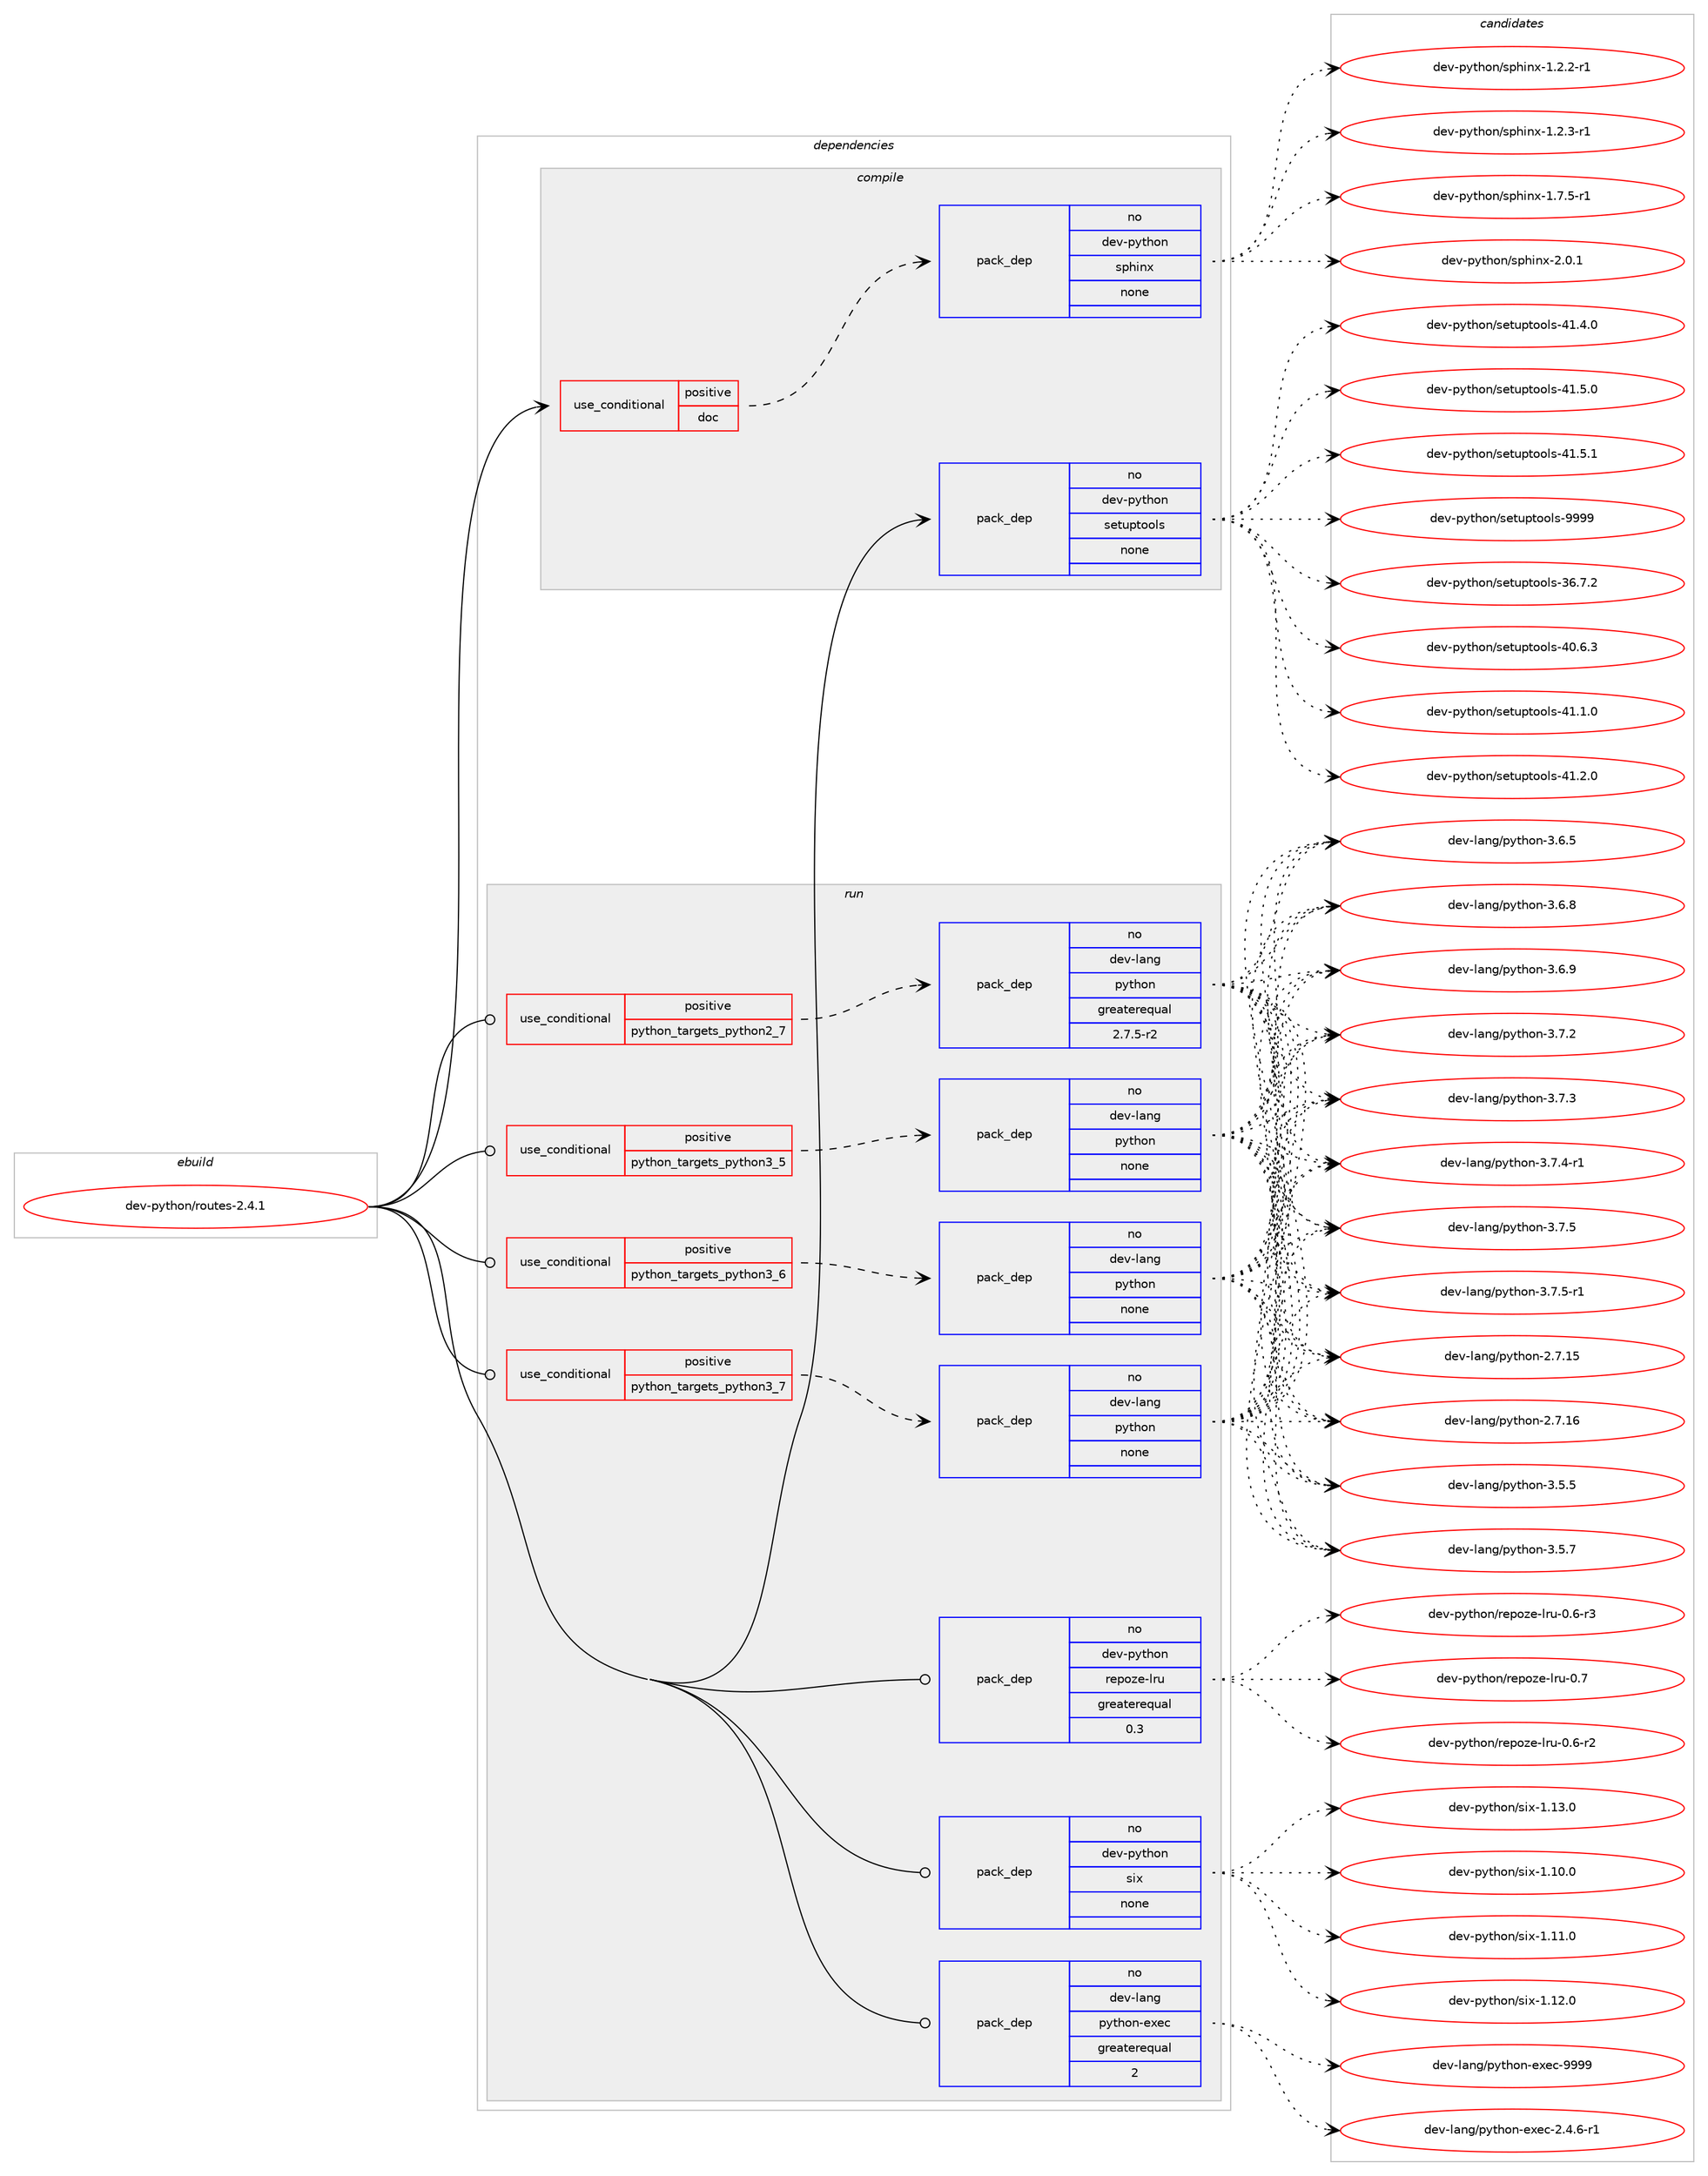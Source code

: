 digraph prolog {

# *************
# Graph options
# *************

newrank=true;
concentrate=true;
compound=true;
graph [rankdir=LR,fontname=Helvetica,fontsize=10,ranksep=1.5];#, ranksep=2.5, nodesep=0.2];
edge  [arrowhead=vee];
node  [fontname=Helvetica,fontsize=10];

# **********
# The ebuild
# **********

subgraph cluster_leftcol {
color=gray;
rank=same;
label=<<i>ebuild</i>>;
id [label="dev-python/routes-2.4.1", color=red, width=4, href="../dev-python/routes-2.4.1.svg"];
}

# ****************
# The dependencies
# ****************

subgraph cluster_midcol {
color=gray;
label=<<i>dependencies</i>>;
subgraph cluster_compile {
fillcolor="#eeeeee";
style=filled;
label=<<i>compile</i>>;
subgraph cond148850 {
dependency635798 [label=<<TABLE BORDER="0" CELLBORDER="1" CELLSPACING="0" CELLPADDING="4"><TR><TD ROWSPAN="3" CELLPADDING="10">use_conditional</TD></TR><TR><TD>positive</TD></TR><TR><TD>doc</TD></TR></TABLE>>, shape=none, color=red];
subgraph pack475067 {
dependency635799 [label=<<TABLE BORDER="0" CELLBORDER="1" CELLSPACING="0" CELLPADDING="4" WIDTH="220"><TR><TD ROWSPAN="6" CELLPADDING="30">pack_dep</TD></TR><TR><TD WIDTH="110">no</TD></TR><TR><TD>dev-python</TD></TR><TR><TD>sphinx</TD></TR><TR><TD>none</TD></TR><TR><TD></TD></TR></TABLE>>, shape=none, color=blue];
}
dependency635798:e -> dependency635799:w [weight=20,style="dashed",arrowhead="vee"];
}
id:e -> dependency635798:w [weight=20,style="solid",arrowhead="vee"];
subgraph pack475068 {
dependency635800 [label=<<TABLE BORDER="0" CELLBORDER="1" CELLSPACING="0" CELLPADDING="4" WIDTH="220"><TR><TD ROWSPAN="6" CELLPADDING="30">pack_dep</TD></TR><TR><TD WIDTH="110">no</TD></TR><TR><TD>dev-python</TD></TR><TR><TD>setuptools</TD></TR><TR><TD>none</TD></TR><TR><TD></TD></TR></TABLE>>, shape=none, color=blue];
}
id:e -> dependency635800:w [weight=20,style="solid",arrowhead="vee"];
}
subgraph cluster_compileandrun {
fillcolor="#eeeeee";
style=filled;
label=<<i>compile and run</i>>;
}
subgraph cluster_run {
fillcolor="#eeeeee";
style=filled;
label=<<i>run</i>>;
subgraph cond148851 {
dependency635801 [label=<<TABLE BORDER="0" CELLBORDER="1" CELLSPACING="0" CELLPADDING="4"><TR><TD ROWSPAN="3" CELLPADDING="10">use_conditional</TD></TR><TR><TD>positive</TD></TR><TR><TD>python_targets_python2_7</TD></TR></TABLE>>, shape=none, color=red];
subgraph pack475069 {
dependency635802 [label=<<TABLE BORDER="0" CELLBORDER="1" CELLSPACING="0" CELLPADDING="4" WIDTH="220"><TR><TD ROWSPAN="6" CELLPADDING="30">pack_dep</TD></TR><TR><TD WIDTH="110">no</TD></TR><TR><TD>dev-lang</TD></TR><TR><TD>python</TD></TR><TR><TD>greaterequal</TD></TR><TR><TD>2.7.5-r2</TD></TR></TABLE>>, shape=none, color=blue];
}
dependency635801:e -> dependency635802:w [weight=20,style="dashed",arrowhead="vee"];
}
id:e -> dependency635801:w [weight=20,style="solid",arrowhead="odot"];
subgraph cond148852 {
dependency635803 [label=<<TABLE BORDER="0" CELLBORDER="1" CELLSPACING="0" CELLPADDING="4"><TR><TD ROWSPAN="3" CELLPADDING="10">use_conditional</TD></TR><TR><TD>positive</TD></TR><TR><TD>python_targets_python3_5</TD></TR></TABLE>>, shape=none, color=red];
subgraph pack475070 {
dependency635804 [label=<<TABLE BORDER="0" CELLBORDER="1" CELLSPACING="0" CELLPADDING="4" WIDTH="220"><TR><TD ROWSPAN="6" CELLPADDING="30">pack_dep</TD></TR><TR><TD WIDTH="110">no</TD></TR><TR><TD>dev-lang</TD></TR><TR><TD>python</TD></TR><TR><TD>none</TD></TR><TR><TD></TD></TR></TABLE>>, shape=none, color=blue];
}
dependency635803:e -> dependency635804:w [weight=20,style="dashed",arrowhead="vee"];
}
id:e -> dependency635803:w [weight=20,style="solid",arrowhead="odot"];
subgraph cond148853 {
dependency635805 [label=<<TABLE BORDER="0" CELLBORDER="1" CELLSPACING="0" CELLPADDING="4"><TR><TD ROWSPAN="3" CELLPADDING="10">use_conditional</TD></TR><TR><TD>positive</TD></TR><TR><TD>python_targets_python3_6</TD></TR></TABLE>>, shape=none, color=red];
subgraph pack475071 {
dependency635806 [label=<<TABLE BORDER="0" CELLBORDER="1" CELLSPACING="0" CELLPADDING="4" WIDTH="220"><TR><TD ROWSPAN="6" CELLPADDING="30">pack_dep</TD></TR><TR><TD WIDTH="110">no</TD></TR><TR><TD>dev-lang</TD></TR><TR><TD>python</TD></TR><TR><TD>none</TD></TR><TR><TD></TD></TR></TABLE>>, shape=none, color=blue];
}
dependency635805:e -> dependency635806:w [weight=20,style="dashed",arrowhead="vee"];
}
id:e -> dependency635805:w [weight=20,style="solid",arrowhead="odot"];
subgraph cond148854 {
dependency635807 [label=<<TABLE BORDER="0" CELLBORDER="1" CELLSPACING="0" CELLPADDING="4"><TR><TD ROWSPAN="3" CELLPADDING="10">use_conditional</TD></TR><TR><TD>positive</TD></TR><TR><TD>python_targets_python3_7</TD></TR></TABLE>>, shape=none, color=red];
subgraph pack475072 {
dependency635808 [label=<<TABLE BORDER="0" CELLBORDER="1" CELLSPACING="0" CELLPADDING="4" WIDTH="220"><TR><TD ROWSPAN="6" CELLPADDING="30">pack_dep</TD></TR><TR><TD WIDTH="110">no</TD></TR><TR><TD>dev-lang</TD></TR><TR><TD>python</TD></TR><TR><TD>none</TD></TR><TR><TD></TD></TR></TABLE>>, shape=none, color=blue];
}
dependency635807:e -> dependency635808:w [weight=20,style="dashed",arrowhead="vee"];
}
id:e -> dependency635807:w [weight=20,style="solid",arrowhead="odot"];
subgraph pack475073 {
dependency635809 [label=<<TABLE BORDER="0" CELLBORDER="1" CELLSPACING="0" CELLPADDING="4" WIDTH="220"><TR><TD ROWSPAN="6" CELLPADDING="30">pack_dep</TD></TR><TR><TD WIDTH="110">no</TD></TR><TR><TD>dev-lang</TD></TR><TR><TD>python-exec</TD></TR><TR><TD>greaterequal</TD></TR><TR><TD>2</TD></TR></TABLE>>, shape=none, color=blue];
}
id:e -> dependency635809:w [weight=20,style="solid",arrowhead="odot"];
subgraph pack475074 {
dependency635810 [label=<<TABLE BORDER="0" CELLBORDER="1" CELLSPACING="0" CELLPADDING="4" WIDTH="220"><TR><TD ROWSPAN="6" CELLPADDING="30">pack_dep</TD></TR><TR><TD WIDTH="110">no</TD></TR><TR><TD>dev-python</TD></TR><TR><TD>repoze-lru</TD></TR><TR><TD>greaterequal</TD></TR><TR><TD>0.3</TD></TR></TABLE>>, shape=none, color=blue];
}
id:e -> dependency635810:w [weight=20,style="solid",arrowhead="odot"];
subgraph pack475075 {
dependency635811 [label=<<TABLE BORDER="0" CELLBORDER="1" CELLSPACING="0" CELLPADDING="4" WIDTH="220"><TR><TD ROWSPAN="6" CELLPADDING="30">pack_dep</TD></TR><TR><TD WIDTH="110">no</TD></TR><TR><TD>dev-python</TD></TR><TR><TD>six</TD></TR><TR><TD>none</TD></TR><TR><TD></TD></TR></TABLE>>, shape=none, color=blue];
}
id:e -> dependency635811:w [weight=20,style="solid",arrowhead="odot"];
}
}

# **************
# The candidates
# **************

subgraph cluster_choices {
rank=same;
color=gray;
label=<<i>candidates</i>>;

subgraph choice475067 {
color=black;
nodesep=1;
choice10010111845112121116104111110471151121041051101204549465046504511449 [label="dev-python/sphinx-1.2.2-r1", color=red, width=4,href="../dev-python/sphinx-1.2.2-r1.svg"];
choice10010111845112121116104111110471151121041051101204549465046514511449 [label="dev-python/sphinx-1.2.3-r1", color=red, width=4,href="../dev-python/sphinx-1.2.3-r1.svg"];
choice10010111845112121116104111110471151121041051101204549465546534511449 [label="dev-python/sphinx-1.7.5-r1", color=red, width=4,href="../dev-python/sphinx-1.7.5-r1.svg"];
choice1001011184511212111610411111047115112104105110120455046484649 [label="dev-python/sphinx-2.0.1", color=red, width=4,href="../dev-python/sphinx-2.0.1.svg"];
dependency635799:e -> choice10010111845112121116104111110471151121041051101204549465046504511449:w [style=dotted,weight="100"];
dependency635799:e -> choice10010111845112121116104111110471151121041051101204549465046514511449:w [style=dotted,weight="100"];
dependency635799:e -> choice10010111845112121116104111110471151121041051101204549465546534511449:w [style=dotted,weight="100"];
dependency635799:e -> choice1001011184511212111610411111047115112104105110120455046484649:w [style=dotted,weight="100"];
}
subgraph choice475068 {
color=black;
nodesep=1;
choice100101118451121211161041111104711510111611711211611111110811545515446554650 [label="dev-python/setuptools-36.7.2", color=red, width=4,href="../dev-python/setuptools-36.7.2.svg"];
choice100101118451121211161041111104711510111611711211611111110811545524846544651 [label="dev-python/setuptools-40.6.3", color=red, width=4,href="../dev-python/setuptools-40.6.3.svg"];
choice100101118451121211161041111104711510111611711211611111110811545524946494648 [label="dev-python/setuptools-41.1.0", color=red, width=4,href="../dev-python/setuptools-41.1.0.svg"];
choice100101118451121211161041111104711510111611711211611111110811545524946504648 [label="dev-python/setuptools-41.2.0", color=red, width=4,href="../dev-python/setuptools-41.2.0.svg"];
choice100101118451121211161041111104711510111611711211611111110811545524946524648 [label="dev-python/setuptools-41.4.0", color=red, width=4,href="../dev-python/setuptools-41.4.0.svg"];
choice100101118451121211161041111104711510111611711211611111110811545524946534648 [label="dev-python/setuptools-41.5.0", color=red, width=4,href="../dev-python/setuptools-41.5.0.svg"];
choice100101118451121211161041111104711510111611711211611111110811545524946534649 [label="dev-python/setuptools-41.5.1", color=red, width=4,href="../dev-python/setuptools-41.5.1.svg"];
choice10010111845112121116104111110471151011161171121161111111081154557575757 [label="dev-python/setuptools-9999", color=red, width=4,href="../dev-python/setuptools-9999.svg"];
dependency635800:e -> choice100101118451121211161041111104711510111611711211611111110811545515446554650:w [style=dotted,weight="100"];
dependency635800:e -> choice100101118451121211161041111104711510111611711211611111110811545524846544651:w [style=dotted,weight="100"];
dependency635800:e -> choice100101118451121211161041111104711510111611711211611111110811545524946494648:w [style=dotted,weight="100"];
dependency635800:e -> choice100101118451121211161041111104711510111611711211611111110811545524946504648:w [style=dotted,weight="100"];
dependency635800:e -> choice100101118451121211161041111104711510111611711211611111110811545524946524648:w [style=dotted,weight="100"];
dependency635800:e -> choice100101118451121211161041111104711510111611711211611111110811545524946534648:w [style=dotted,weight="100"];
dependency635800:e -> choice100101118451121211161041111104711510111611711211611111110811545524946534649:w [style=dotted,weight="100"];
dependency635800:e -> choice10010111845112121116104111110471151011161171121161111111081154557575757:w [style=dotted,weight="100"];
}
subgraph choice475069 {
color=black;
nodesep=1;
choice10010111845108971101034711212111610411111045504655464953 [label="dev-lang/python-2.7.15", color=red, width=4,href="../dev-lang/python-2.7.15.svg"];
choice10010111845108971101034711212111610411111045504655464954 [label="dev-lang/python-2.7.16", color=red, width=4,href="../dev-lang/python-2.7.16.svg"];
choice100101118451089711010347112121116104111110455146534653 [label="dev-lang/python-3.5.5", color=red, width=4,href="../dev-lang/python-3.5.5.svg"];
choice100101118451089711010347112121116104111110455146534655 [label="dev-lang/python-3.5.7", color=red, width=4,href="../dev-lang/python-3.5.7.svg"];
choice100101118451089711010347112121116104111110455146544653 [label="dev-lang/python-3.6.5", color=red, width=4,href="../dev-lang/python-3.6.5.svg"];
choice100101118451089711010347112121116104111110455146544656 [label="dev-lang/python-3.6.8", color=red, width=4,href="../dev-lang/python-3.6.8.svg"];
choice100101118451089711010347112121116104111110455146544657 [label="dev-lang/python-3.6.9", color=red, width=4,href="../dev-lang/python-3.6.9.svg"];
choice100101118451089711010347112121116104111110455146554650 [label="dev-lang/python-3.7.2", color=red, width=4,href="../dev-lang/python-3.7.2.svg"];
choice100101118451089711010347112121116104111110455146554651 [label="dev-lang/python-3.7.3", color=red, width=4,href="../dev-lang/python-3.7.3.svg"];
choice1001011184510897110103471121211161041111104551465546524511449 [label="dev-lang/python-3.7.4-r1", color=red, width=4,href="../dev-lang/python-3.7.4-r1.svg"];
choice100101118451089711010347112121116104111110455146554653 [label="dev-lang/python-3.7.5", color=red, width=4,href="../dev-lang/python-3.7.5.svg"];
choice1001011184510897110103471121211161041111104551465546534511449 [label="dev-lang/python-3.7.5-r1", color=red, width=4,href="../dev-lang/python-3.7.5-r1.svg"];
dependency635802:e -> choice10010111845108971101034711212111610411111045504655464953:w [style=dotted,weight="100"];
dependency635802:e -> choice10010111845108971101034711212111610411111045504655464954:w [style=dotted,weight="100"];
dependency635802:e -> choice100101118451089711010347112121116104111110455146534653:w [style=dotted,weight="100"];
dependency635802:e -> choice100101118451089711010347112121116104111110455146534655:w [style=dotted,weight="100"];
dependency635802:e -> choice100101118451089711010347112121116104111110455146544653:w [style=dotted,weight="100"];
dependency635802:e -> choice100101118451089711010347112121116104111110455146544656:w [style=dotted,weight="100"];
dependency635802:e -> choice100101118451089711010347112121116104111110455146544657:w [style=dotted,weight="100"];
dependency635802:e -> choice100101118451089711010347112121116104111110455146554650:w [style=dotted,weight="100"];
dependency635802:e -> choice100101118451089711010347112121116104111110455146554651:w [style=dotted,weight="100"];
dependency635802:e -> choice1001011184510897110103471121211161041111104551465546524511449:w [style=dotted,weight="100"];
dependency635802:e -> choice100101118451089711010347112121116104111110455146554653:w [style=dotted,weight="100"];
dependency635802:e -> choice1001011184510897110103471121211161041111104551465546534511449:w [style=dotted,weight="100"];
}
subgraph choice475070 {
color=black;
nodesep=1;
choice10010111845108971101034711212111610411111045504655464953 [label="dev-lang/python-2.7.15", color=red, width=4,href="../dev-lang/python-2.7.15.svg"];
choice10010111845108971101034711212111610411111045504655464954 [label="dev-lang/python-2.7.16", color=red, width=4,href="../dev-lang/python-2.7.16.svg"];
choice100101118451089711010347112121116104111110455146534653 [label="dev-lang/python-3.5.5", color=red, width=4,href="../dev-lang/python-3.5.5.svg"];
choice100101118451089711010347112121116104111110455146534655 [label="dev-lang/python-3.5.7", color=red, width=4,href="../dev-lang/python-3.5.7.svg"];
choice100101118451089711010347112121116104111110455146544653 [label="dev-lang/python-3.6.5", color=red, width=4,href="../dev-lang/python-3.6.5.svg"];
choice100101118451089711010347112121116104111110455146544656 [label="dev-lang/python-3.6.8", color=red, width=4,href="../dev-lang/python-3.6.8.svg"];
choice100101118451089711010347112121116104111110455146544657 [label="dev-lang/python-3.6.9", color=red, width=4,href="../dev-lang/python-3.6.9.svg"];
choice100101118451089711010347112121116104111110455146554650 [label="dev-lang/python-3.7.2", color=red, width=4,href="../dev-lang/python-3.7.2.svg"];
choice100101118451089711010347112121116104111110455146554651 [label="dev-lang/python-3.7.3", color=red, width=4,href="../dev-lang/python-3.7.3.svg"];
choice1001011184510897110103471121211161041111104551465546524511449 [label="dev-lang/python-3.7.4-r1", color=red, width=4,href="../dev-lang/python-3.7.4-r1.svg"];
choice100101118451089711010347112121116104111110455146554653 [label="dev-lang/python-3.7.5", color=red, width=4,href="../dev-lang/python-3.7.5.svg"];
choice1001011184510897110103471121211161041111104551465546534511449 [label="dev-lang/python-3.7.5-r1", color=red, width=4,href="../dev-lang/python-3.7.5-r1.svg"];
dependency635804:e -> choice10010111845108971101034711212111610411111045504655464953:w [style=dotted,weight="100"];
dependency635804:e -> choice10010111845108971101034711212111610411111045504655464954:w [style=dotted,weight="100"];
dependency635804:e -> choice100101118451089711010347112121116104111110455146534653:w [style=dotted,weight="100"];
dependency635804:e -> choice100101118451089711010347112121116104111110455146534655:w [style=dotted,weight="100"];
dependency635804:e -> choice100101118451089711010347112121116104111110455146544653:w [style=dotted,weight="100"];
dependency635804:e -> choice100101118451089711010347112121116104111110455146544656:w [style=dotted,weight="100"];
dependency635804:e -> choice100101118451089711010347112121116104111110455146544657:w [style=dotted,weight="100"];
dependency635804:e -> choice100101118451089711010347112121116104111110455146554650:w [style=dotted,weight="100"];
dependency635804:e -> choice100101118451089711010347112121116104111110455146554651:w [style=dotted,weight="100"];
dependency635804:e -> choice1001011184510897110103471121211161041111104551465546524511449:w [style=dotted,weight="100"];
dependency635804:e -> choice100101118451089711010347112121116104111110455146554653:w [style=dotted,weight="100"];
dependency635804:e -> choice1001011184510897110103471121211161041111104551465546534511449:w [style=dotted,weight="100"];
}
subgraph choice475071 {
color=black;
nodesep=1;
choice10010111845108971101034711212111610411111045504655464953 [label="dev-lang/python-2.7.15", color=red, width=4,href="../dev-lang/python-2.7.15.svg"];
choice10010111845108971101034711212111610411111045504655464954 [label="dev-lang/python-2.7.16", color=red, width=4,href="../dev-lang/python-2.7.16.svg"];
choice100101118451089711010347112121116104111110455146534653 [label="dev-lang/python-3.5.5", color=red, width=4,href="../dev-lang/python-3.5.5.svg"];
choice100101118451089711010347112121116104111110455146534655 [label="dev-lang/python-3.5.7", color=red, width=4,href="../dev-lang/python-3.5.7.svg"];
choice100101118451089711010347112121116104111110455146544653 [label="dev-lang/python-3.6.5", color=red, width=4,href="../dev-lang/python-3.6.5.svg"];
choice100101118451089711010347112121116104111110455146544656 [label="dev-lang/python-3.6.8", color=red, width=4,href="../dev-lang/python-3.6.8.svg"];
choice100101118451089711010347112121116104111110455146544657 [label="dev-lang/python-3.6.9", color=red, width=4,href="../dev-lang/python-3.6.9.svg"];
choice100101118451089711010347112121116104111110455146554650 [label="dev-lang/python-3.7.2", color=red, width=4,href="../dev-lang/python-3.7.2.svg"];
choice100101118451089711010347112121116104111110455146554651 [label="dev-lang/python-3.7.3", color=red, width=4,href="../dev-lang/python-3.7.3.svg"];
choice1001011184510897110103471121211161041111104551465546524511449 [label="dev-lang/python-3.7.4-r1", color=red, width=4,href="../dev-lang/python-3.7.4-r1.svg"];
choice100101118451089711010347112121116104111110455146554653 [label="dev-lang/python-3.7.5", color=red, width=4,href="../dev-lang/python-3.7.5.svg"];
choice1001011184510897110103471121211161041111104551465546534511449 [label="dev-lang/python-3.7.5-r1", color=red, width=4,href="../dev-lang/python-3.7.5-r1.svg"];
dependency635806:e -> choice10010111845108971101034711212111610411111045504655464953:w [style=dotted,weight="100"];
dependency635806:e -> choice10010111845108971101034711212111610411111045504655464954:w [style=dotted,weight="100"];
dependency635806:e -> choice100101118451089711010347112121116104111110455146534653:w [style=dotted,weight="100"];
dependency635806:e -> choice100101118451089711010347112121116104111110455146534655:w [style=dotted,weight="100"];
dependency635806:e -> choice100101118451089711010347112121116104111110455146544653:w [style=dotted,weight="100"];
dependency635806:e -> choice100101118451089711010347112121116104111110455146544656:w [style=dotted,weight="100"];
dependency635806:e -> choice100101118451089711010347112121116104111110455146544657:w [style=dotted,weight="100"];
dependency635806:e -> choice100101118451089711010347112121116104111110455146554650:w [style=dotted,weight="100"];
dependency635806:e -> choice100101118451089711010347112121116104111110455146554651:w [style=dotted,weight="100"];
dependency635806:e -> choice1001011184510897110103471121211161041111104551465546524511449:w [style=dotted,weight="100"];
dependency635806:e -> choice100101118451089711010347112121116104111110455146554653:w [style=dotted,weight="100"];
dependency635806:e -> choice1001011184510897110103471121211161041111104551465546534511449:w [style=dotted,weight="100"];
}
subgraph choice475072 {
color=black;
nodesep=1;
choice10010111845108971101034711212111610411111045504655464953 [label="dev-lang/python-2.7.15", color=red, width=4,href="../dev-lang/python-2.7.15.svg"];
choice10010111845108971101034711212111610411111045504655464954 [label="dev-lang/python-2.7.16", color=red, width=4,href="../dev-lang/python-2.7.16.svg"];
choice100101118451089711010347112121116104111110455146534653 [label="dev-lang/python-3.5.5", color=red, width=4,href="../dev-lang/python-3.5.5.svg"];
choice100101118451089711010347112121116104111110455146534655 [label="dev-lang/python-3.5.7", color=red, width=4,href="../dev-lang/python-3.5.7.svg"];
choice100101118451089711010347112121116104111110455146544653 [label="dev-lang/python-3.6.5", color=red, width=4,href="../dev-lang/python-3.6.5.svg"];
choice100101118451089711010347112121116104111110455146544656 [label="dev-lang/python-3.6.8", color=red, width=4,href="../dev-lang/python-3.6.8.svg"];
choice100101118451089711010347112121116104111110455146544657 [label="dev-lang/python-3.6.9", color=red, width=4,href="../dev-lang/python-3.6.9.svg"];
choice100101118451089711010347112121116104111110455146554650 [label="dev-lang/python-3.7.2", color=red, width=4,href="../dev-lang/python-3.7.2.svg"];
choice100101118451089711010347112121116104111110455146554651 [label="dev-lang/python-3.7.3", color=red, width=4,href="../dev-lang/python-3.7.3.svg"];
choice1001011184510897110103471121211161041111104551465546524511449 [label="dev-lang/python-3.7.4-r1", color=red, width=4,href="../dev-lang/python-3.7.4-r1.svg"];
choice100101118451089711010347112121116104111110455146554653 [label="dev-lang/python-3.7.5", color=red, width=4,href="../dev-lang/python-3.7.5.svg"];
choice1001011184510897110103471121211161041111104551465546534511449 [label="dev-lang/python-3.7.5-r1", color=red, width=4,href="../dev-lang/python-3.7.5-r1.svg"];
dependency635808:e -> choice10010111845108971101034711212111610411111045504655464953:w [style=dotted,weight="100"];
dependency635808:e -> choice10010111845108971101034711212111610411111045504655464954:w [style=dotted,weight="100"];
dependency635808:e -> choice100101118451089711010347112121116104111110455146534653:w [style=dotted,weight="100"];
dependency635808:e -> choice100101118451089711010347112121116104111110455146534655:w [style=dotted,weight="100"];
dependency635808:e -> choice100101118451089711010347112121116104111110455146544653:w [style=dotted,weight="100"];
dependency635808:e -> choice100101118451089711010347112121116104111110455146544656:w [style=dotted,weight="100"];
dependency635808:e -> choice100101118451089711010347112121116104111110455146544657:w [style=dotted,weight="100"];
dependency635808:e -> choice100101118451089711010347112121116104111110455146554650:w [style=dotted,weight="100"];
dependency635808:e -> choice100101118451089711010347112121116104111110455146554651:w [style=dotted,weight="100"];
dependency635808:e -> choice1001011184510897110103471121211161041111104551465546524511449:w [style=dotted,weight="100"];
dependency635808:e -> choice100101118451089711010347112121116104111110455146554653:w [style=dotted,weight="100"];
dependency635808:e -> choice1001011184510897110103471121211161041111104551465546534511449:w [style=dotted,weight="100"];
}
subgraph choice475073 {
color=black;
nodesep=1;
choice10010111845108971101034711212111610411111045101120101994550465246544511449 [label="dev-lang/python-exec-2.4.6-r1", color=red, width=4,href="../dev-lang/python-exec-2.4.6-r1.svg"];
choice10010111845108971101034711212111610411111045101120101994557575757 [label="dev-lang/python-exec-9999", color=red, width=4,href="../dev-lang/python-exec-9999.svg"];
dependency635809:e -> choice10010111845108971101034711212111610411111045101120101994550465246544511449:w [style=dotted,weight="100"];
dependency635809:e -> choice10010111845108971101034711212111610411111045101120101994557575757:w [style=dotted,weight="100"];
}
subgraph choice475074 {
color=black;
nodesep=1;
choice100101118451121211161041111104711410111211112210145108114117454846544511450 [label="dev-python/repoze-lru-0.6-r2", color=red, width=4,href="../dev-python/repoze-lru-0.6-r2.svg"];
choice100101118451121211161041111104711410111211112210145108114117454846544511451 [label="dev-python/repoze-lru-0.6-r3", color=red, width=4,href="../dev-python/repoze-lru-0.6-r3.svg"];
choice10010111845112121116104111110471141011121111221014510811411745484655 [label="dev-python/repoze-lru-0.7", color=red, width=4,href="../dev-python/repoze-lru-0.7.svg"];
dependency635810:e -> choice100101118451121211161041111104711410111211112210145108114117454846544511450:w [style=dotted,weight="100"];
dependency635810:e -> choice100101118451121211161041111104711410111211112210145108114117454846544511451:w [style=dotted,weight="100"];
dependency635810:e -> choice10010111845112121116104111110471141011121111221014510811411745484655:w [style=dotted,weight="100"];
}
subgraph choice475075 {
color=black;
nodesep=1;
choice100101118451121211161041111104711510512045494649484648 [label="dev-python/six-1.10.0", color=red, width=4,href="../dev-python/six-1.10.0.svg"];
choice100101118451121211161041111104711510512045494649494648 [label="dev-python/six-1.11.0", color=red, width=4,href="../dev-python/six-1.11.0.svg"];
choice100101118451121211161041111104711510512045494649504648 [label="dev-python/six-1.12.0", color=red, width=4,href="../dev-python/six-1.12.0.svg"];
choice100101118451121211161041111104711510512045494649514648 [label="dev-python/six-1.13.0", color=red, width=4,href="../dev-python/six-1.13.0.svg"];
dependency635811:e -> choice100101118451121211161041111104711510512045494649484648:w [style=dotted,weight="100"];
dependency635811:e -> choice100101118451121211161041111104711510512045494649494648:w [style=dotted,weight="100"];
dependency635811:e -> choice100101118451121211161041111104711510512045494649504648:w [style=dotted,weight="100"];
dependency635811:e -> choice100101118451121211161041111104711510512045494649514648:w [style=dotted,weight="100"];
}
}

}
